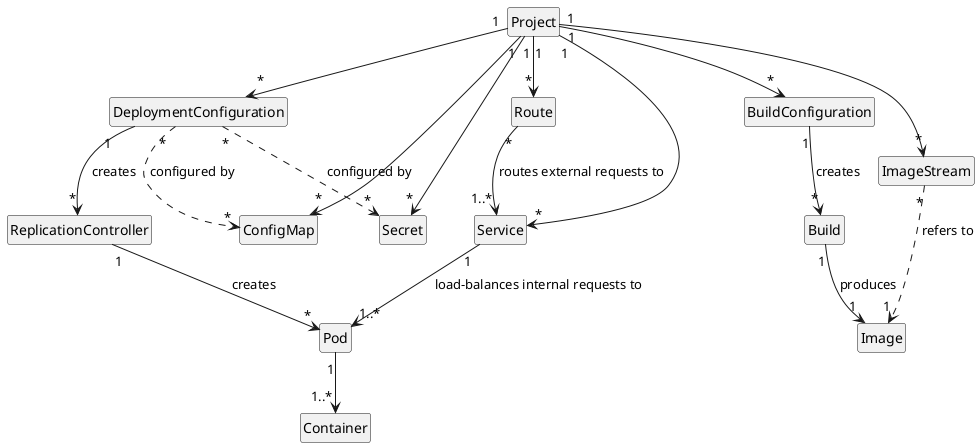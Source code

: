 @startuml
hide empty members
hide circle

class Project 

class DeploymentConfiguration

Project "1" --> "*" DeploymentConfiguration

DeploymentConfiguration "*" ..> "*" ConfigMap: configured by
DeploymentConfiguration "*" ..> "*" Secret: configured by

class BuildConfiguration

Project "1" --> "*" BuildConfiguration

class Build

BuildConfiguration "1" --> "*" Build: creates

Build "1" --> "1" Image: produces

class ReplicationController

DeploymentConfiguration "1" --> "*" ReplicationController : creates

class Pod

ReplicationController "1" --> "*" Pod : creates

class Container

Pod "1" --> "1..*" Container

class Service

Project "1" --> "*" Service

Service "1" --> "1..*" Pod: load-balances internal requests to


class Route

Project "1" --> "*" Route

Route "*" --> "1..*" Service: routes external requests to

class ConfigMap

Project "1" --> "*" ConfigMap

class Secret

Project "1" --> "*" Secret

class ImageStream

Project "1" --> "*" ImageStream

ImageStream "*" ..> "1" Image : refers to
@enduml
